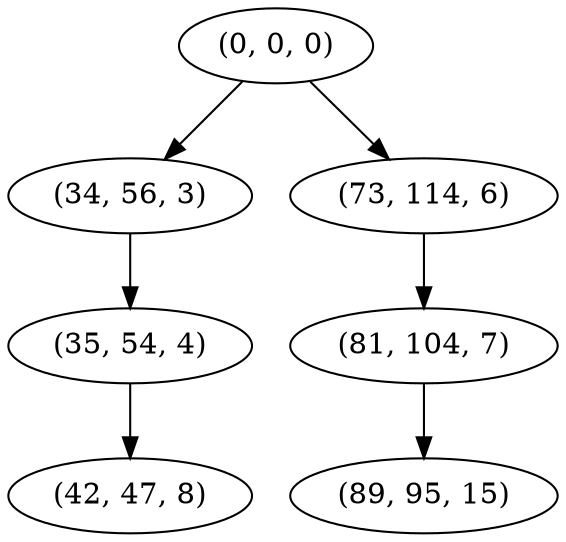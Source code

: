 digraph tree {
    "(0, 0, 0)";
    "(34, 56, 3)";
    "(35, 54, 4)";
    "(42, 47, 8)";
    "(73, 114, 6)";
    "(81, 104, 7)";
    "(89, 95, 15)";
    "(0, 0, 0)" -> "(34, 56, 3)";
    "(0, 0, 0)" -> "(73, 114, 6)";
    "(34, 56, 3)" -> "(35, 54, 4)";
    "(35, 54, 4)" -> "(42, 47, 8)";
    "(73, 114, 6)" -> "(81, 104, 7)";
    "(81, 104, 7)" -> "(89, 95, 15)";
}
